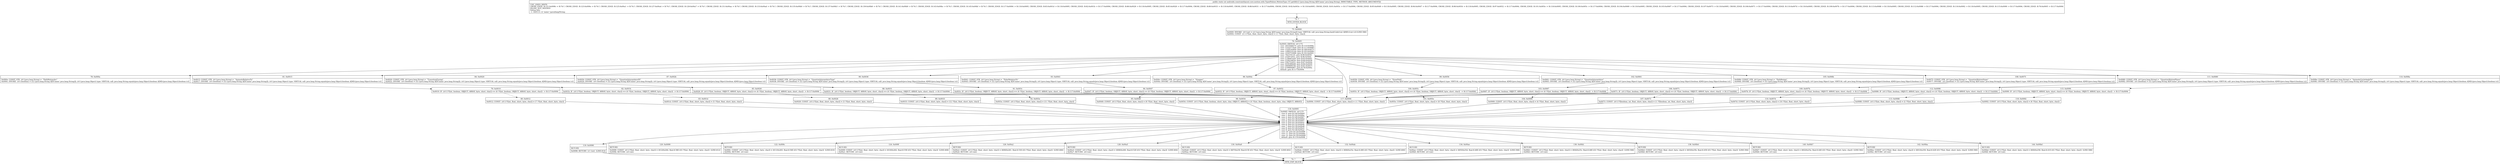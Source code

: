 digraph "CFG forandroidx.constraintlayout.core.motion.utils.TypedValues.MotionType.\-CC.getId(Ljava\/lang\/String;)I" {
Node_73 [shape=record,label="{73\:\ ?|MTH_ENTER_BLOCK\l}"];
Node_75 [shape=record,label="{75\:\ 0x0000|0x0000: INVOKE  (r0 I:int) = (r2 I:java.lang.String A[D('name' java.lang.String)]) type: VIRTUAL call: java.lang.String.hashCode():int A[MD:():int (c)] (LINE:586)\l0x0004: CONST  (r1 I:??[int, float, short, byte, char]) = (\-1 ??[int, float, short, byte, char]) \l}"];
Node_76 [shape=record,label="{76\:\ 0x0005|0x0005: SWITCH  (r0 I:??)\l case \-2033446275: goto B:114:0x008a\l case \-1532277420: goto B:111:0x0080\l case \-1529145600: goto B:108:0x0075\l case \-1498310144: goto B:105:0x006b\l case \-1030753096: goto B:102:0x0061\l case \-762370135: goto B:99:0x0056\l case \-232872051: goto B:96:0x004c\l case 1138491429: goto B:93:0x0041\l case 1539234834: goto B:90:0x0036\l case 1583722451: goto B:87:0x002b\l case 1639368448: goto B:84:0x0020\l case 1900899336: goto B:81:0x0015\l case 2109694967: goto B:78:0x000a\l default: goto B:117:0x0094 \l}"];
Node_78 [shape=record,label="{78\:\ 0x000a|0x000a: CONST_STR  (r0 I:java.lang.String) =  \"PathMotionArc\" \l0x000c: INVOKE  (r0 I:boolean) = (r2 I:java.lang.String A[D('name' java.lang.String)]), (r0 I:java.lang.Object) type: VIRTUAL call: java.lang.String.equals(java.lang.Object):boolean A[MD:(java.lang.Object):boolean (c)]\l}"];
Node_79 [shape=record,label="{79\:\ 0x0010|0x0010: IF  (r0 I:??[int, boolean, OBJECT, ARRAY, byte, short, char]) == (0 ??[int, boolean, OBJECT, ARRAY, byte, short, char])  \-\> B:117:0x0094 \l}"];
Node_80 [shape=record,label="{80\:\ 0x0012|0x0012: CONST  (r0 I:??[int, float, short, byte, char]) = (7 ??[int, float, short, byte, char]) \l}"];
Node_118 [shape=record,label="{118\:\ 0x0095|0x0095: SWITCH  (r0 I:??)\l case 0: goto B:144:0x00bd\l case 1: goto B:142:0x00ba\l case 2: goto B:140:0x00b7\l case 3: goto B:138:0x00b4\l case 4: goto B:136:0x00b1\l case 5: goto B:134:0x00ae\l case 6: goto B:132:0x00ab\l case 7: goto B:130:0x00a8\l case 8: goto B:128:0x00a5\l case 9: goto B:126:0x00a2\l case 10: goto B:124:0x009f\l case 11: goto B:122:0x009c\l case 12: goto B:120:0x0099\l default: goto B:119:0x0098 \l}"];
Node_119 [shape=record,label="{119\:\ 0x0098|RETURN\l|0x0098: RETURN  (r1 I:int)  (LINE:614)\l}"];
Node_74 [shape=record,label="{74\:\ ?|MTH_EXIT_BLOCK\l}"];
Node_120 [shape=record,label="{120\:\ 0x0099|RETURN\l|0x0099: CONST  (r0 I:??[int, float, short, byte, char]) = (612(0x264, float:8.58E\-43) ??[int, float, short, byte, char])  (LINE:612)\l0x009b: RETURN  (r0 I:int) \l}"];
Node_122 [shape=record,label="{122\:\ 0x009c|RETURN\l|0x009c: CONST  (r0 I:??[int, float, short, byte, char]) = (611(0x263, float:8.56E\-43) ??[int, float, short, byte, char])  (LINE:610)\l0x009e: RETURN  (r0 I:int) \l}"];
Node_124 [shape=record,label="{124\:\ 0x009f|RETURN\l|0x009f: CONST  (r0 I:??[int, float, short, byte, char]) = (610(0x262, float:8.55E\-43) ??[int, float, short, byte, char])  (LINE:608)\l0x00a1: RETURN  (r0 I:int) \l}"];
Node_126 [shape=record,label="{126\:\ 0x00a2|RETURN\l|0x00a2: CONST  (r0 I:??[int, float, short, byte, char]) = (609(0x261, float:8.53E\-43) ??[int, float, short, byte, char])  (LINE:606)\l0x00a4: RETURN  (r0 I:int) \l}"];
Node_128 [shape=record,label="{128\:\ 0x00a5|RETURN\l|0x00a5: CONST  (r0 I:??[int, float, short, byte, char]) = (608(0x260, float:8.52E\-43) ??[int, float, short, byte, char])  (LINE:604)\l0x00a7: RETURN  (r0 I:int) \l}"];
Node_130 [shape=record,label="{130\:\ 0x00a8|RETURN\l|0x00a8: CONST  (r0 I:??[int, float, short, byte, char]) = (607(0x25f, float:8.5E\-43) ??[int, float, short, byte, char])  (LINE:602)\l0x00aa: RETURN  (r0 I:int) \l}"];
Node_132 [shape=record,label="{132\:\ 0x00ab|RETURN\l|0x00ab: CONST  (r0 I:??[int, float, short, byte, char]) = (606(0x25e, float:8.49E\-43) ??[int, float, short, byte, char])  (LINE:600)\l0x00ad: RETURN  (r0 I:int) \l}"];
Node_134 [shape=record,label="{134\:\ 0x00ae|RETURN\l|0x00ae: CONST  (r0 I:??[int, float, short, byte, char]) = (605(0x25d, float:8.48E\-43) ??[int, float, short, byte, char])  (LINE:598)\l0x00b0: RETURN  (r0 I:int) \l}"];
Node_136 [shape=record,label="{136\:\ 0x00b1|RETURN\l|0x00b1: CONST  (r0 I:??[int, float, short, byte, char]) = (604(0x25c, float:8.46E\-43) ??[int, float, short, byte, char])  (LINE:596)\l0x00b3: RETURN  (r0 I:int) \l}"];
Node_138 [shape=record,label="{138\:\ 0x00b4|RETURN\l|0x00b4: CONST  (r0 I:??[int, float, short, byte, char]) = (603(0x25b, float:8.45E\-43) ??[int, float, short, byte, char])  (LINE:594)\l0x00b6: RETURN  (r0 I:int) \l}"];
Node_140 [shape=record,label="{140\:\ 0x00b7|RETURN\l|0x00b7: CONST  (r0 I:??[int, float, short, byte, char]) = (602(0x25a, float:8.44E\-43) ??[int, float, short, byte, char])  (LINE:592)\l0x00b9: RETURN  (r0 I:int) \l}"];
Node_142 [shape=record,label="{142\:\ 0x00ba|RETURN\l|0x00ba: CONST  (r0 I:??[int, float, short, byte, char]) = (601(0x259, float:8.42E\-43) ??[int, float, short, byte, char])  (LINE:590)\l0x00bc: RETURN  (r0 I:int) \l}"];
Node_144 [shape=record,label="{144\:\ 0x00bd|RETURN\l|0x00bd: CONST  (r0 I:??[int, float, short, byte, char]) = (600(0x258, float:8.41E\-43) ??[int, float, short, byte, char])  (LINE:588)\l0x00bf: RETURN  (r0 I:int) \l}"];
Node_81 [shape=record,label="{81\:\ 0x0015|0x0015: CONST_STR  (r0 I:java.lang.String) =  \"AnimateRelativeTo\" \l0x0017: INVOKE  (r0 I:boolean) = (r2 I:java.lang.String A[D('name' java.lang.String)]), (r0 I:java.lang.Object) type: VIRTUAL call: java.lang.String.equals(java.lang.Object):boolean A[MD:(java.lang.Object):boolean (c)]\l}"];
Node_82 [shape=record,label="{82\:\ 0x001b|0x001b: IF  (r0 I:??[int, boolean, OBJECT, ARRAY, byte, short, char]) == (0 ??[int, boolean, OBJECT, ARRAY, byte, short, char])  \-\> B:117:0x0094 \l}"];
Node_83 [shape=record,label="{83\:\ 0x001d|0x001d: CONST  (r0 I:??[int, float, short, byte, char]) = (5 ??[int, float, short, byte, char]) \l}"];
Node_84 [shape=record,label="{84\:\ 0x0020|0x0020: CONST_STR  (r0 I:java.lang.String) =  \"TransitionEasing\" \l0x0022: INVOKE  (r0 I:boolean) = (r2 I:java.lang.String A[D('name' java.lang.String)]), (r0 I:java.lang.Object) type: VIRTUAL call: java.lang.String.equals(java.lang.Object):boolean A[MD:(java.lang.Object):boolean (c)]\l}"];
Node_85 [shape=record,label="{85\:\ 0x0026|0x0026: IF  (r0 I:??[int, boolean, OBJECT, ARRAY, byte, short, char]) == (0 ??[int, boolean, OBJECT, ARRAY, byte, short, char])  \-\> B:117:0x0094 \l}"];
Node_86 [shape=record,label="{86\:\ 0x0028|0x0028: CONST  (r0 I:??[int, float, short, byte, char]) = (3 ??[int, float, short, byte, char]) \l}"];
Node_87 [shape=record,label="{87\:\ 0x002b|0x002b: CONST_STR  (r0 I:java.lang.String) =  \"QuantizeInterpolatorID\" \l0x002d: INVOKE  (r0 I:boolean) = (r2 I:java.lang.String A[D('name' java.lang.String)]), (r0 I:java.lang.Object) type: VIRTUAL call: java.lang.String.equals(java.lang.Object):boolean A[MD:(java.lang.Object):boolean (c)]\l}"];
Node_88 [shape=record,label="{88\:\ 0x0031|0x0031: IF  (r0 I:??[int, boolean, OBJECT, ARRAY, byte, short, char]) == (0 ??[int, boolean, OBJECT, ARRAY, byte, short, char])  \-\> B:117:0x0094 \l}"];
Node_89 [shape=record,label="{89\:\ 0x0033|0x0033: CONST  (r0 I:??[int, float, short, byte, char]) = (12 ??[int, float, short, byte, char]) \l}"];
Node_90 [shape=record,label="{90\:\ 0x0036|0x0036: CONST_STR  (r0 I:java.lang.String) =  \"QuantizeInterpolatorType\" \l0x0038: INVOKE  (r0 I:boolean) = (r2 I:java.lang.String A[D('name' java.lang.String)]), (r0 I:java.lang.Object) type: VIRTUAL call: java.lang.String.equals(java.lang.Object):boolean A[MD:(java.lang.Object):boolean (c)]\l}"];
Node_91 [shape=record,label="{91\:\ 0x003c|0x003c: IF  (r0 I:??[int, boolean, OBJECT, ARRAY, byte, short, char]) == (0 ??[int, boolean, OBJECT, ARRAY, byte, short, char])  \-\> B:117:0x0094 \l}"];
Node_92 [shape=record,label="{92\:\ 0x003e|0x003e: CONST  (r0 I:??[int, float, short, byte, char]) = (11 ??[int, float, short, byte, char]) \l}"];
Node_93 [shape=record,label="{93\:\ 0x0041|0x0041: CONST_STR  (r0 I:java.lang.String) =  \"PolarRelativeTo\" \l0x0043: INVOKE  (r0 I:boolean) = (r2 I:java.lang.String A[D('name' java.lang.String)]), (r0 I:java.lang.Object) type: VIRTUAL call: java.lang.String.equals(java.lang.Object):boolean A[MD:(java.lang.Object):boolean (c)]\l}"];
Node_94 [shape=record,label="{94\:\ 0x0047|0x0047: IF  (r0 I:??[int, boolean, OBJECT, ARRAY, byte, short, char]) == (0 ??[int, boolean, OBJECT, ARRAY, byte, short, char])  \-\> B:117:0x0094 \l}"];
Node_95 [shape=record,label="{95\:\ 0x0049|0x0049: CONST  (r0 I:??[int, float, short, byte, char]) = (9 ??[int, float, short, byte, char]) \l}"];
Node_96 [shape=record,label="{96\:\ 0x004c|0x004c: CONST_STR  (r0 I:java.lang.String) =  \"Stagger\" \l0x004e: INVOKE  (r0 I:boolean) = (r2 I:java.lang.String A[D('name' java.lang.String)]), (r0 I:java.lang.Object) type: VIRTUAL call: java.lang.String.equals(java.lang.Object):boolean A[MD:(java.lang.Object):boolean (c)]\l}"];
Node_97 [shape=record,label="{97\:\ 0x0052|0x0052: IF  (r0 I:??[int, boolean, OBJECT, ARRAY, byte, short, char]) == (0 ??[int, boolean, OBJECT, ARRAY, byte, short, char])  \-\> B:117:0x0094 \l}"];
Node_98 [shape=record,label="{98\:\ 0x0054|0x0054: CONST  (r0 I:??[int, float, boolean, short, byte, char, OBJECT, ARRAY]) = (0 ??[int, float, boolean, short, byte, char, OBJECT, ARRAY]) \l}"];
Node_99 [shape=record,label="{99\:\ 0x0056|0x0056: CONST_STR  (r0 I:java.lang.String) =  \"DrawPath\" \l0x0058: INVOKE  (r0 I:boolean) = (r2 I:java.lang.String A[D('name' java.lang.String)]), (r0 I:java.lang.Object) type: VIRTUAL call: java.lang.String.equals(java.lang.Object):boolean A[MD:(java.lang.Object):boolean (c)]\l}"];
Node_100 [shape=record,label="{100\:\ 0x005c|0x005c: IF  (r0 I:??[int, boolean, OBJECT, ARRAY, byte, short, char]) == (0 ??[int, boolean, OBJECT, ARRAY, byte, short, char])  \-\> B:117:0x0094 \l}"];
Node_101 [shape=record,label="{101\:\ 0x005e|0x005e: CONST  (r0 I:??[int, float, short, byte, char]) = (8 ??[int, float, short, byte, char]) \l}"];
Node_102 [shape=record,label="{102\:\ 0x0061|0x0061: CONST_STR  (r0 I:java.lang.String) =  \"QuantizeInterpolator\" \l0x0063: INVOKE  (r0 I:boolean) = (r2 I:java.lang.String A[D('name' java.lang.String)]), (r0 I:java.lang.Object) type: VIRTUAL call: java.lang.String.equals(java.lang.Object):boolean A[MD:(java.lang.Object):boolean (c)]\l}"];
Node_103 [shape=record,label="{103\:\ 0x0067|0x0067: IF  (r0 I:??[int, boolean, OBJECT, ARRAY, byte, short, char]) == (0 ??[int, boolean, OBJECT, ARRAY, byte, short, char])  \-\> B:117:0x0094 \l}"];
Node_104 [shape=record,label="{104\:\ 0x0069|0x0069: CONST  (r0 I:??[int, float, short, byte, char]) = (4 ??[int, float, short, byte, char]) \l}"];
Node_105 [shape=record,label="{105\:\ 0x006b|0x006b: CONST_STR  (r0 I:java.lang.String) =  \"PathRotate\" \l0x006d: INVOKE  (r0 I:boolean) = (r2 I:java.lang.String A[D('name' java.lang.String)]), (r0 I:java.lang.Object) type: VIRTUAL call: java.lang.String.equals(java.lang.Object):boolean A[MD:(java.lang.Object):boolean (c)]\l}"];
Node_106 [shape=record,label="{106\:\ 0x0071|0x0071: IF  (r0 I:??[int, boolean, OBJECT, ARRAY, byte, short, char]) == (0 ??[int, boolean, OBJECT, ARRAY, byte, short, char])  \-\> B:117:0x0094 \l}"];
Node_107 [shape=record,label="{107\:\ 0x0073|0x0073: CONST  (r0 I:??[boolean, int, float, short, byte, char]) = (1 ??[boolean, int, float, short, byte, char]) \l}"];
Node_108 [shape=record,label="{108\:\ 0x0075|0x0075: CONST_STR  (r0 I:java.lang.String) =  \"QuantizeMotionSteps\" \l0x0077: INVOKE  (r0 I:boolean) = (r2 I:java.lang.String A[D('name' java.lang.String)]), (r0 I:java.lang.Object) type: VIRTUAL call: java.lang.String.equals(java.lang.Object):boolean A[MD:(java.lang.Object):boolean (c)]\l}"];
Node_109 [shape=record,label="{109\:\ 0x007b|0x007b: IF  (r0 I:??[int, boolean, OBJECT, ARRAY, byte, short, char]) == (0 ??[int, boolean, OBJECT, ARRAY, byte, short, char])  \-\> B:117:0x0094 \l}"];
Node_110 [shape=record,label="{110\:\ 0x007d|0x007d: CONST  (r0 I:??[int, float, short, byte, char]) = (10 ??[int, float, short, byte, char]) \l}"];
Node_111 [shape=record,label="{111\:\ 0x0080|0x0080: CONST_STR  (r0 I:java.lang.String) =  \"QuantizeMotionPhase\" \l0x0082: INVOKE  (r0 I:boolean) = (r2 I:java.lang.String A[D('name' java.lang.String)]), (r0 I:java.lang.Object) type: VIRTUAL call: java.lang.String.equals(java.lang.Object):boolean A[MD:(java.lang.Object):boolean (c)]\l}"];
Node_112 [shape=record,label="{112\:\ 0x0086|0x0086: IF  (r0 I:??[int, boolean, OBJECT, ARRAY, byte, short, char]) == (0 ??[int, boolean, OBJECT, ARRAY, byte, short, char])  \-\> B:117:0x0094 \l}"];
Node_113 [shape=record,label="{113\:\ 0x0088|0x0088: CONST  (r0 I:??[int, float, short, byte, char]) = (2 ??[int, float, short, byte, char]) \l}"];
Node_114 [shape=record,label="{114\:\ 0x008a|0x008a: CONST_STR  (r0 I:java.lang.String) =  \"AnimateCircleAngleTo\" \l0x008c: INVOKE  (r0 I:boolean) = (r2 I:java.lang.String A[D('name' java.lang.String)]), (r0 I:java.lang.Object) type: VIRTUAL call: java.lang.String.equals(java.lang.Object):boolean A[MD:(java.lang.Object):boolean (c)]\l}"];
Node_115 [shape=record,label="{115\:\ 0x0090|0x0090: IF  (r0 I:??[int, boolean, OBJECT, ARRAY, byte, short, char]) == (0 ??[int, boolean, OBJECT, ARRAY, byte, short, char])  \-\> B:117:0x0094 \l}"];
Node_116 [shape=record,label="{116\:\ 0x0092|0x0092: CONST  (r0 I:??[int, float, short, byte, char]) = (6 ??[int, float, short, byte, char]) \l}"];
Node_117 [shape=record,label="{117\:\ 0x0094|0x0094: CONST  (r0 I:??[int, float, short, byte, char]) = (\-1 ??[int, float, short, byte, char]) \l}"];
MethodNode[shape=record,label="{public static int androidx.constraintlayout.core.motion.utils.TypedValues.MotionType.\-CC.getId((r2 I:java.lang.String A[D('name' java.lang.String), IMMUTABLE_TYPE, METHOD_ARGUMENT]))  | USE_LINES_HINTS\lCROSS_EDGE: B:121:0x009b \-\> B:74:?, CROSS_EDGE: B:123:0x009e \-\> B:74:?, CROSS_EDGE: B:125:0x00a1 \-\> B:74:?, CROSS_EDGE: B:127:0x00a4 \-\> B:74:?, CROSS_EDGE: B:129:0x00a7 \-\> B:74:?, CROSS_EDGE: B:131:0x00aa \-\> B:74:?, CROSS_EDGE: B:133:0x00ad \-\> B:74:?, CROSS_EDGE: B:135:0x00b0 \-\> B:74:?, CROSS_EDGE: B:137:0x00b3 \-\> B:74:?, CROSS_EDGE: B:139:0x00b6 \-\> B:74:?, CROSS_EDGE: B:141:0x00b9 \-\> B:74:?, CROSS_EDGE: B:143:0x00bc \-\> B:74:?, CROSS_EDGE: B:145:0x00bf \-\> B:74:?, CROSS_EDGE: B:117:0x0094 \-\> B:118:0x0095, CROSS_EDGE: B:83:0x001d \-\> B:118:0x0095, CROSS_EDGE: B:82:0x001b \-\> B:117:0x0094, CROSS_EDGE: B:86:0x0028 \-\> B:118:0x0095, CROSS_EDGE: B:85:0x0026 \-\> B:117:0x0094, CROSS_EDGE: B:89:0x0033 \-\> B:118:0x0095, CROSS_EDGE: B:88:0x0031 \-\> B:117:0x0094, CROSS_EDGE: B:92:0x003e \-\> B:118:0x0095, CROSS_EDGE: B:91:0x003c \-\> B:117:0x0094, CROSS_EDGE: B:95:0x0049 \-\> B:118:0x0095, CROSS_EDGE: B:94:0x0047 \-\> B:117:0x0094, CROSS_EDGE: B:98:0x0054 \-\> B:118:0x0095, CROSS_EDGE: B:97:0x0052 \-\> B:117:0x0094, CROSS_EDGE: B:101:0x005e \-\> B:118:0x0095, CROSS_EDGE: B:100:0x005c \-\> B:117:0x0094, CROSS_EDGE: B:104:0x0069 \-\> B:118:0x0095, CROSS_EDGE: B:103:0x0067 \-\> B:117:0x0094, CROSS_EDGE: B:107:0x0073 \-\> B:118:0x0095, CROSS_EDGE: B:106:0x0071 \-\> B:117:0x0094, CROSS_EDGE: B:110:0x007d \-\> B:118:0x0095, CROSS_EDGE: B:109:0x007b \-\> B:117:0x0094, CROSS_EDGE: B:113:0x0088 \-\> B:118:0x0095, CROSS_EDGE: B:112:0x0086 \-\> B:117:0x0094, CROSS_EDGE: B:116:0x0092 \-\> B:118:0x0095, CROSS_EDGE: B:115:0x0090 \-\> B:117:0x0094, CROSS_EDGE: B:76:0x0005 \-\> B:117:0x0094\lINLINE_NOT_NEEDED\lDebug Info:\l  \-1 \-0x0113: r2 'name' Ljava\/lang\/String;\l}"];
MethodNode -> Node_73;Node_73 -> Node_75;
Node_75 -> Node_76;
Node_76 -> Node_78;
Node_76 -> Node_81;
Node_76 -> Node_84;
Node_76 -> Node_87;
Node_76 -> Node_90;
Node_76 -> Node_93;
Node_76 -> Node_96;
Node_76 -> Node_99;
Node_76 -> Node_102;
Node_76 -> Node_105;
Node_76 -> Node_108;
Node_76 -> Node_111;
Node_76 -> Node_114;
Node_76 -> Node_117;
Node_78 -> Node_79;
Node_79 -> Node_80[style=dashed];
Node_79 -> Node_117;
Node_80 -> Node_118;
Node_118 -> Node_119;
Node_118 -> Node_120;
Node_118 -> Node_122;
Node_118 -> Node_124;
Node_118 -> Node_126;
Node_118 -> Node_128;
Node_118 -> Node_130;
Node_118 -> Node_132;
Node_118 -> Node_134;
Node_118 -> Node_136;
Node_118 -> Node_138;
Node_118 -> Node_140;
Node_118 -> Node_142;
Node_118 -> Node_144;
Node_119 -> Node_74;
Node_120 -> Node_74;
Node_122 -> Node_74;
Node_124 -> Node_74;
Node_126 -> Node_74;
Node_128 -> Node_74;
Node_130 -> Node_74;
Node_132 -> Node_74;
Node_134 -> Node_74;
Node_136 -> Node_74;
Node_138 -> Node_74;
Node_140 -> Node_74;
Node_142 -> Node_74;
Node_144 -> Node_74;
Node_81 -> Node_82;
Node_82 -> Node_83[style=dashed];
Node_82 -> Node_117;
Node_83 -> Node_118;
Node_84 -> Node_85;
Node_85 -> Node_86[style=dashed];
Node_85 -> Node_117;
Node_86 -> Node_118;
Node_87 -> Node_88;
Node_88 -> Node_89[style=dashed];
Node_88 -> Node_117;
Node_89 -> Node_118;
Node_90 -> Node_91;
Node_91 -> Node_92[style=dashed];
Node_91 -> Node_117;
Node_92 -> Node_118;
Node_93 -> Node_94;
Node_94 -> Node_95[style=dashed];
Node_94 -> Node_117;
Node_95 -> Node_118;
Node_96 -> Node_97;
Node_97 -> Node_98[style=dashed];
Node_97 -> Node_117;
Node_98 -> Node_118;
Node_99 -> Node_100;
Node_100 -> Node_101[style=dashed];
Node_100 -> Node_117;
Node_101 -> Node_118;
Node_102 -> Node_103;
Node_103 -> Node_104[style=dashed];
Node_103 -> Node_117;
Node_104 -> Node_118;
Node_105 -> Node_106;
Node_106 -> Node_107[style=dashed];
Node_106 -> Node_117;
Node_107 -> Node_118;
Node_108 -> Node_109;
Node_109 -> Node_110[style=dashed];
Node_109 -> Node_117;
Node_110 -> Node_118;
Node_111 -> Node_112;
Node_112 -> Node_113[style=dashed];
Node_112 -> Node_117;
Node_113 -> Node_118;
Node_114 -> Node_115;
Node_115 -> Node_116[style=dashed];
Node_115 -> Node_117;
Node_116 -> Node_118;
Node_117 -> Node_118;
}

